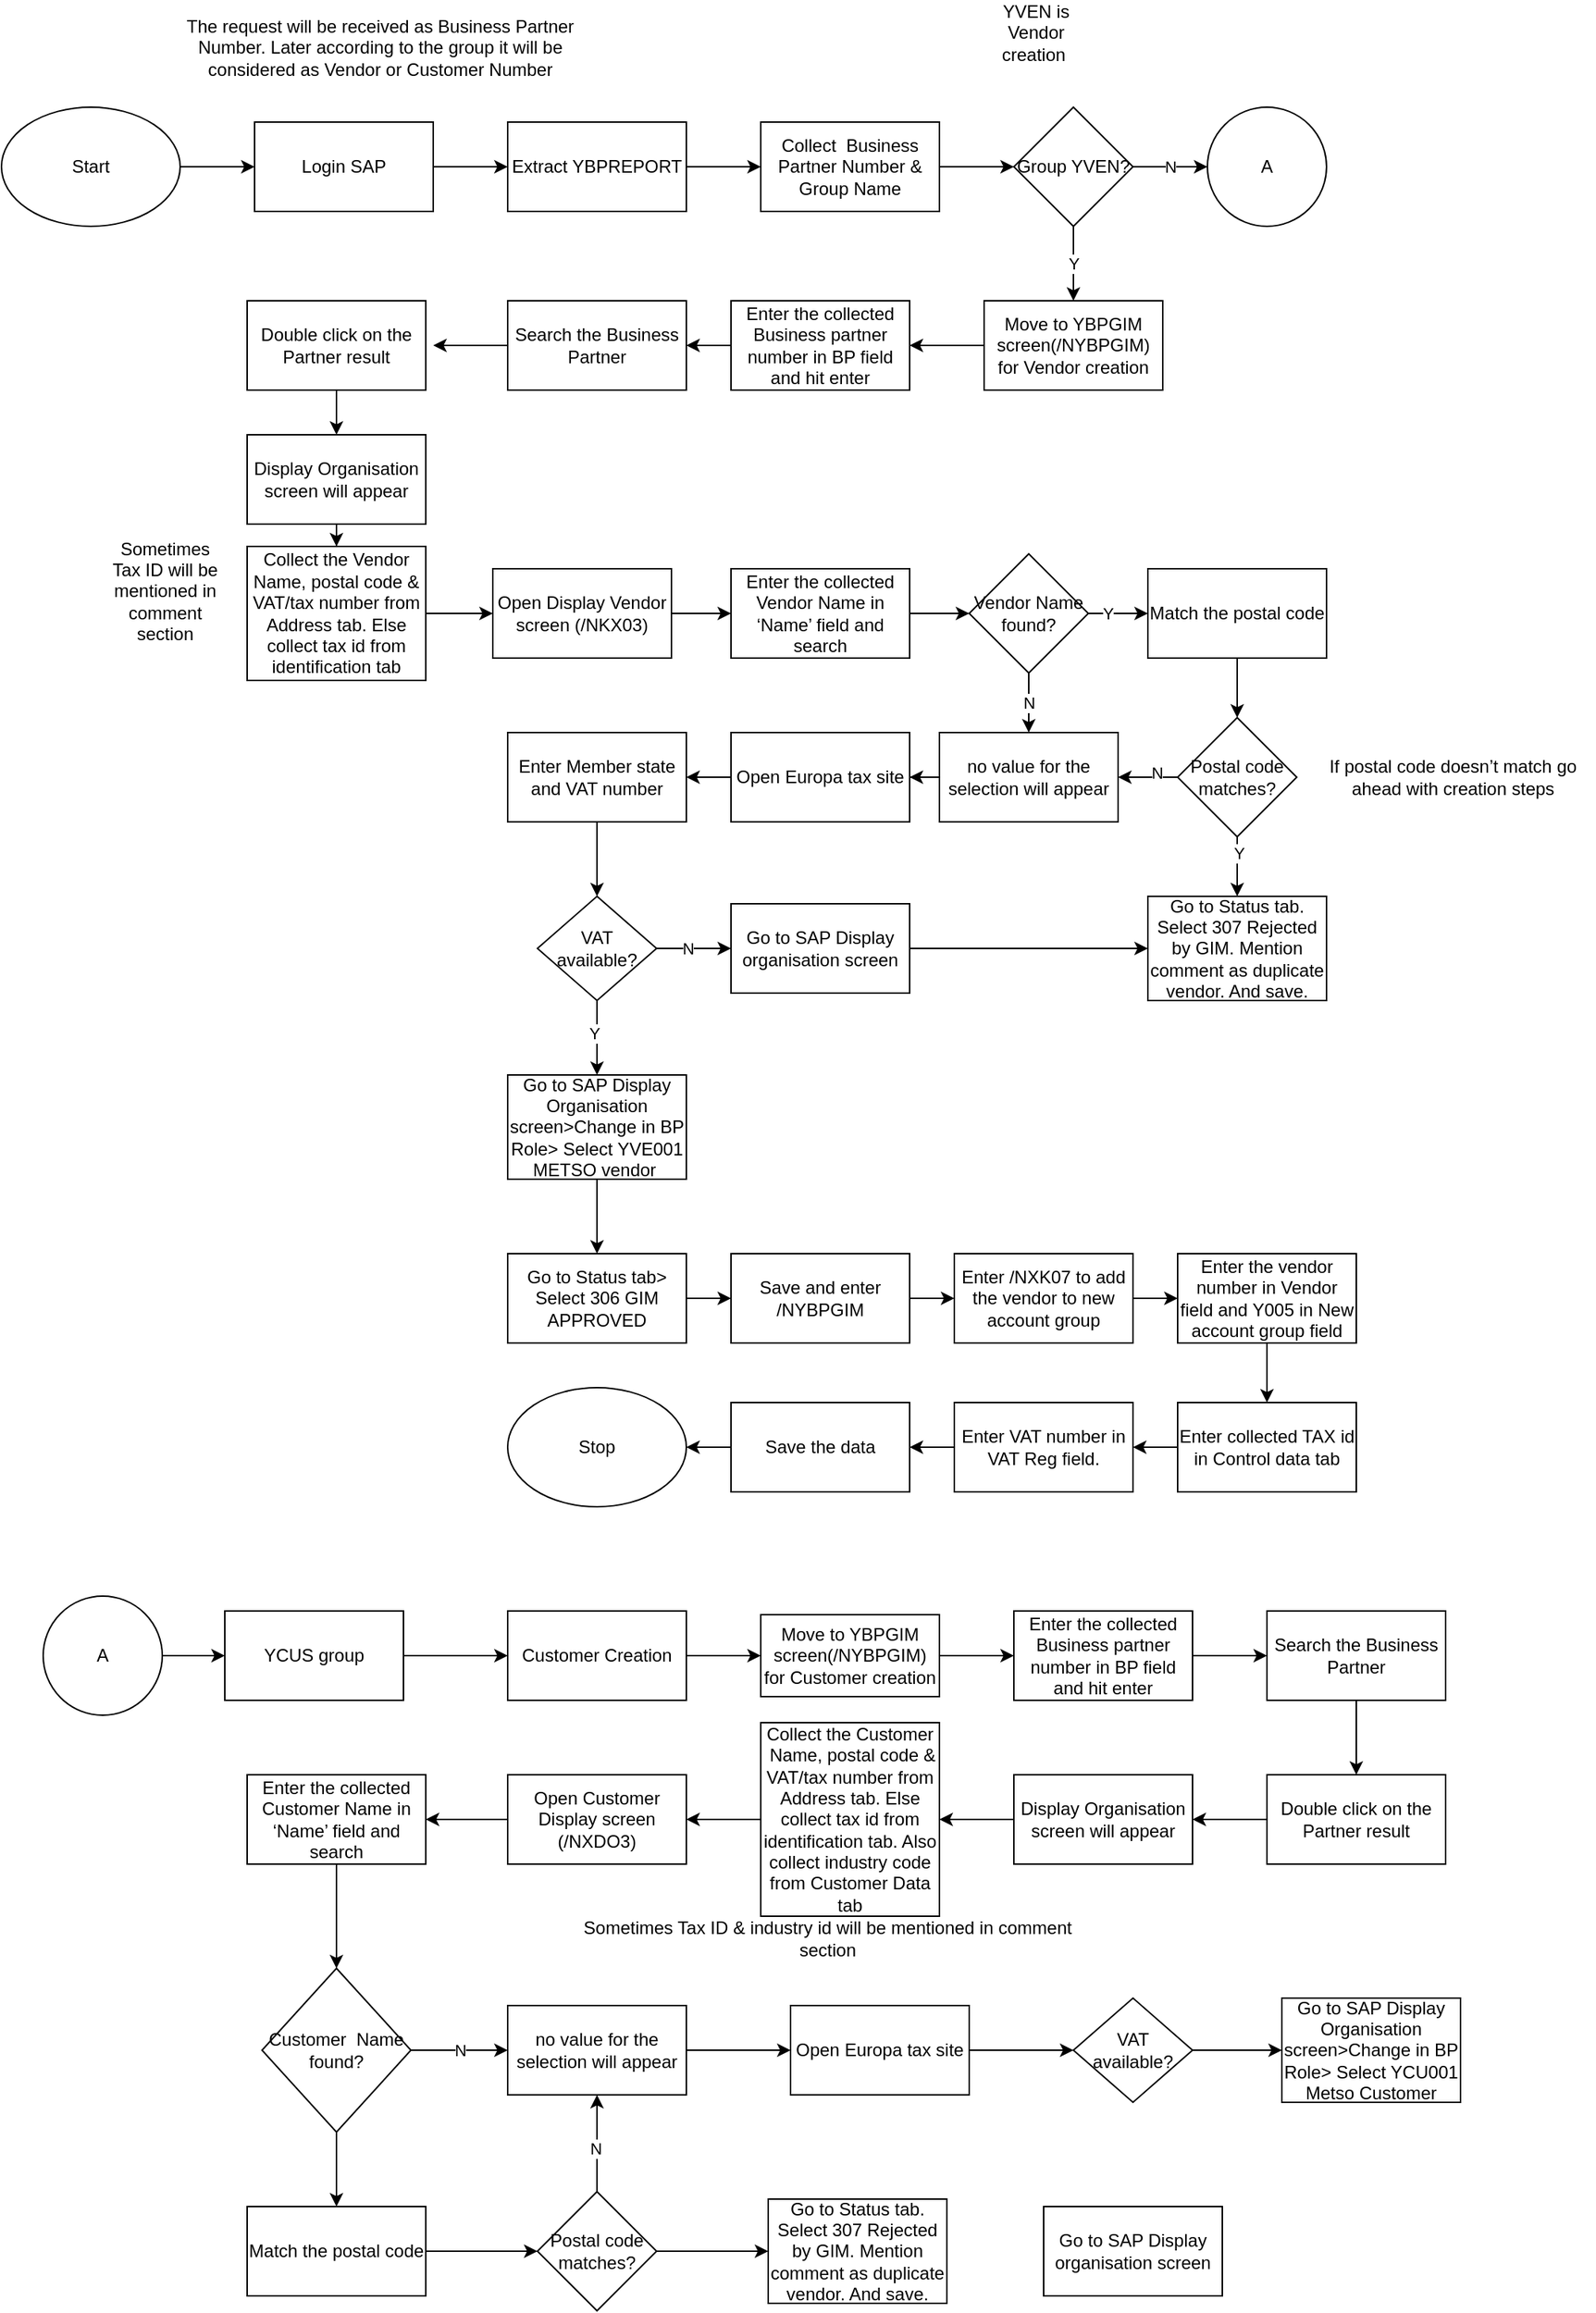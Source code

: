 <mxfile version="12.9.12" type="github">
  <diagram id="yV83-HusEnY6b_AulCfM" name="Page-1">
    <mxGraphModel dx="1028" dy="607" grid="1" gridSize="10" guides="1" tooltips="1" connect="1" arrows="1" fold="1" page="1" pageScale="1" pageWidth="827" pageHeight="1169" math="0" shadow="0">
      <root>
        <mxCell id="0" />
        <mxCell id="1" parent="0" />
        <mxCell id="rq69DZWPiNMLJTjYbfjI-63" value="" style="edgeStyle=orthogonalEdgeStyle;rounded=0;orthogonalLoop=1;jettySize=auto;html=1;" parent="1" source="rq69DZWPiNMLJTjYbfjI-60" target="rq69DZWPiNMLJTjYbfjI-62" edge="1">
          <mxGeometry relative="1" as="geometry" />
        </mxCell>
        <mxCell id="rq69DZWPiNMLJTjYbfjI-60" value="Enter collected TAX id in Control data tab" style="rounded=0;whiteSpace=wrap;html=1;" parent="1" vertex="1">
          <mxGeometry x="840" y="950" width="120" height="60" as="geometry" />
        </mxCell>
        <mxCell id="pP9K9YfO7FwaA33NYiLa-5" value="" style="edgeStyle=orthogonalEdgeStyle;rounded=0;orthogonalLoop=1;jettySize=auto;html=1;" parent="1" source="pP9K9YfO7FwaA33NYiLa-2" target="pP9K9YfO7FwaA33NYiLa-3" edge="1">
          <mxGeometry relative="1" as="geometry" />
        </mxCell>
        <mxCell id="pP9K9YfO7FwaA33NYiLa-2" value="Start" style="ellipse;whiteSpace=wrap;html=1;" parent="1" vertex="1">
          <mxGeometry x="50" y="80" width="120" height="80" as="geometry" />
        </mxCell>
        <mxCell id="pP9K9YfO7FwaA33NYiLa-6" value="" style="edgeStyle=orthogonalEdgeStyle;rounded=0;orthogonalLoop=1;jettySize=auto;html=1;" parent="1" source="pP9K9YfO7FwaA33NYiLa-3" target="pP9K9YfO7FwaA33NYiLa-4" edge="1">
          <mxGeometry relative="1" as="geometry" />
        </mxCell>
        <mxCell id="pP9K9YfO7FwaA33NYiLa-3" value="Login SAP" style="rounded=0;whiteSpace=wrap;html=1;" parent="1" vertex="1">
          <mxGeometry x="220" y="90" width="120" height="60" as="geometry" />
        </mxCell>
        <mxCell id="pP9K9YfO7FwaA33NYiLa-8" value="" style="edgeStyle=orthogonalEdgeStyle;rounded=0;orthogonalLoop=1;jettySize=auto;html=1;" parent="1" source="pP9K9YfO7FwaA33NYiLa-4" edge="1">
          <mxGeometry relative="1" as="geometry">
            <mxPoint x="560" y="120" as="targetPoint" />
          </mxGeometry>
        </mxCell>
        <mxCell id="pP9K9YfO7FwaA33NYiLa-4" value="Extract YBPREPORT" style="rounded=0;whiteSpace=wrap;html=1;" parent="1" vertex="1">
          <mxGeometry x="390" y="90" width="120" height="60" as="geometry" />
        </mxCell>
        <mxCell id="pP9K9YfO7FwaA33NYiLa-14" value="" style="edgeStyle=orthogonalEdgeStyle;rounded=0;orthogonalLoop=1;jettySize=auto;html=1;" parent="1" source="pP9K9YfO7FwaA33NYiLa-9" target="pP9K9YfO7FwaA33NYiLa-13" edge="1">
          <mxGeometry relative="1" as="geometry" />
        </mxCell>
        <mxCell id="pP9K9YfO7FwaA33NYiLa-9" value="Enter the collected Business partner number in BP field and hit enter" style="rounded=0;whiteSpace=wrap;html=1;" parent="1" vertex="1">
          <mxGeometry x="540" y="210" width="120" height="60" as="geometry" />
        </mxCell>
        <mxCell id="pP9K9YfO7FwaA33NYiLa-17" value="" style="edgeStyle=orthogonalEdgeStyle;rounded=0;orthogonalLoop=1;jettySize=auto;html=1;" parent="1" source="pP9K9YfO7FwaA33NYiLa-13" edge="1">
          <mxGeometry relative="1" as="geometry">
            <mxPoint x="340" y="240" as="targetPoint" />
          </mxGeometry>
        </mxCell>
        <mxCell id="pP9K9YfO7FwaA33NYiLa-13" value="Search the Business Partner" style="rounded=0;whiteSpace=wrap;html=1;" parent="1" vertex="1">
          <mxGeometry x="390" y="210" width="120" height="60" as="geometry" />
        </mxCell>
        <mxCell id="pP9K9YfO7FwaA33NYiLa-26" value="" style="edgeStyle=orthogonalEdgeStyle;rounded=0;orthogonalLoop=1;jettySize=auto;html=1;" parent="1" source="pP9K9YfO7FwaA33NYiLa-18" target="pP9K9YfO7FwaA33NYiLa-25" edge="1">
          <mxGeometry relative="1" as="geometry" />
        </mxCell>
        <mxCell id="pP9K9YfO7FwaA33NYiLa-18" value="Display Organisation screen will appear" style="rounded=0;whiteSpace=wrap;html=1;" parent="1" vertex="1">
          <mxGeometry x="215" y="300" width="120" height="60" as="geometry" />
        </mxCell>
        <mxCell id="rq69DZWPiNMLJTjYbfjI-15" value="" style="edgeStyle=orthogonalEdgeStyle;rounded=0;orthogonalLoop=1;jettySize=auto;html=1;" parent="1" source="pP9K9YfO7FwaA33NYiLa-25" target="rq69DZWPiNMLJTjYbfjI-14" edge="1">
          <mxGeometry relative="1" as="geometry" />
        </mxCell>
        <mxCell id="pP9K9YfO7FwaA33NYiLa-25" value="Collect the Vendor Name, postal code &amp;amp; VAT/tax number from Address tab. Else collect tax id from identification tab" style="rounded=0;whiteSpace=wrap;html=1;" parent="1" vertex="1">
          <mxGeometry x="215" y="375" width="120" height="90" as="geometry" />
        </mxCell>
        <mxCell id="rq69DZWPiNMLJTjYbfjI-23" value="" style="edgeStyle=orthogonalEdgeStyle;rounded=0;orthogonalLoop=1;jettySize=auto;html=1;" parent="1" source="pP9K9YfO7FwaA33NYiLa-27" target="rq69DZWPiNMLJTjYbfjI-22" edge="1">
          <mxGeometry relative="1" as="geometry">
            <Array as="points">
              <mxPoint x="800" y="420" />
              <mxPoint x="800" y="420" />
            </Array>
          </mxGeometry>
        </mxCell>
        <mxCell id="rq69DZWPiNMLJTjYbfjI-24" value="Y" style="edgeLabel;html=1;align=center;verticalAlign=middle;resizable=0;points=[];" parent="rq69DZWPiNMLJTjYbfjI-23" vertex="1" connectable="0">
          <mxGeometry y="-7" relative="1" as="geometry">
            <mxPoint x="-7" y="-7" as="offset" />
          </mxGeometry>
        </mxCell>
        <mxCell id="rq69DZWPiNMLJTjYbfjI-27" value="N" style="edgeStyle=orthogonalEdgeStyle;rounded=0;orthogonalLoop=1;jettySize=auto;html=1;" parent="1" source="pP9K9YfO7FwaA33NYiLa-27" target="pP9K9YfO7FwaA33NYiLa-29" edge="1">
          <mxGeometry relative="1" as="geometry" />
        </mxCell>
        <mxCell id="pP9K9YfO7FwaA33NYiLa-27" value="Vendor Name found?" style="rhombus;whiteSpace=wrap;html=1;" parent="1" vertex="1">
          <mxGeometry x="700" y="380" width="80" height="80" as="geometry" />
        </mxCell>
        <mxCell id="rq69DZWPiNMLJTjYbfjI-33" value="" style="edgeStyle=orthogonalEdgeStyle;rounded=0;orthogonalLoop=1;jettySize=auto;html=1;" parent="1" source="pP9K9YfO7FwaA33NYiLa-29" target="pP9K9YfO7FwaA33NYiLa-31" edge="1">
          <mxGeometry relative="1" as="geometry" />
        </mxCell>
        <mxCell id="pP9K9YfO7FwaA33NYiLa-29" value="no value for the selection will appear" style="rounded=0;whiteSpace=wrap;html=1;fillColor=#FFFFFF;" parent="1" vertex="1">
          <mxGeometry x="680" y="500" width="120" height="60" as="geometry" />
        </mxCell>
        <mxCell id="rq69DZWPiNMLJTjYbfjI-34" value="" style="edgeStyle=orthogonalEdgeStyle;rounded=0;orthogonalLoop=1;jettySize=auto;html=1;" parent="1" source="pP9K9YfO7FwaA33NYiLa-31" target="pP9K9YfO7FwaA33NYiLa-38" edge="1">
          <mxGeometry relative="1" as="geometry" />
        </mxCell>
        <mxCell id="pP9K9YfO7FwaA33NYiLa-31" value="Open Europa tax site" style="rounded=0;whiteSpace=wrap;html=1;" parent="1" vertex="1">
          <mxGeometry x="540" y="500" width="120" height="60" as="geometry" />
        </mxCell>
        <mxCell id="rq69DZWPiNMLJTjYbfjI-40" value="" style="edgeStyle=orthogonalEdgeStyle;rounded=0;orthogonalLoop=1;jettySize=auto;html=1;" parent="1" source="pP9K9YfO7FwaA33NYiLa-38" target="pP9K9YfO7FwaA33NYiLa-41" edge="1">
          <mxGeometry relative="1" as="geometry" />
        </mxCell>
        <mxCell id="pP9K9YfO7FwaA33NYiLa-38" value="Enter Member state and VAT number" style="rounded=0;whiteSpace=wrap;html=1;fillColor=#FFFFFF;" parent="1" vertex="1">
          <mxGeometry x="390" y="500" width="120" height="60" as="geometry" />
        </mxCell>
        <mxCell id="rq69DZWPiNMLJTjYbfjI-42" value="" style="edgeStyle=orthogonalEdgeStyle;rounded=0;orthogonalLoop=1;jettySize=auto;html=1;" parent="1" source="pP9K9YfO7FwaA33NYiLa-41" target="rq69DZWPiNMLJTjYbfjI-41" edge="1">
          <mxGeometry relative="1" as="geometry" />
        </mxCell>
        <mxCell id="UMwTot8FTqzU-x-sj8S2-53" value="N" style="edgeLabel;html=1;align=center;verticalAlign=middle;resizable=0;points=[];" vertex="1" connectable="0" parent="rq69DZWPiNMLJTjYbfjI-42">
          <mxGeometry x="-0.16" relative="1" as="geometry">
            <mxPoint as="offset" />
          </mxGeometry>
        </mxCell>
        <mxCell id="rq69DZWPiNMLJTjYbfjI-45" value="" style="edgeStyle=orthogonalEdgeStyle;rounded=0;orthogonalLoop=1;jettySize=auto;html=1;" parent="1" source="pP9K9YfO7FwaA33NYiLa-41" target="pP9K9YfO7FwaA33NYiLa-49" edge="1">
          <mxGeometry relative="1" as="geometry" />
        </mxCell>
        <mxCell id="UMwTot8FTqzU-x-sj8S2-54" value="Y" style="edgeLabel;html=1;align=center;verticalAlign=middle;resizable=0;points=[];" vertex="1" connectable="0" parent="rq69DZWPiNMLJTjYbfjI-45">
          <mxGeometry x="-0.147" y="-2" relative="1" as="geometry">
            <mxPoint as="offset" />
          </mxGeometry>
        </mxCell>
        <mxCell id="pP9K9YfO7FwaA33NYiLa-41" value="VAT available?" style="rhombus;whiteSpace=wrap;html=1;fillColor=#FFFFFF;" parent="1" vertex="1">
          <mxGeometry x="410" y="610" width="80" height="70" as="geometry" />
        </mxCell>
        <mxCell id="rq69DZWPiNMLJTjYbfjI-47" value="" style="edgeStyle=orthogonalEdgeStyle;rounded=0;orthogonalLoop=1;jettySize=auto;html=1;" parent="1" source="pP9K9YfO7FwaA33NYiLa-49" target="rq69DZWPiNMLJTjYbfjI-46" edge="1">
          <mxGeometry relative="1" as="geometry" />
        </mxCell>
        <mxCell id="pP9K9YfO7FwaA33NYiLa-49" value="Go to SAP Display Organisation screen&amp;gt;Change in BP Role&amp;gt; Select YVE001 METSO vendor&amp;nbsp;" style="rounded=0;whiteSpace=wrap;html=1;fillColor=#FFFFFF;" parent="1" vertex="1">
          <mxGeometry x="390" y="730" width="120" height="70" as="geometry" />
        </mxCell>
        <mxCell id="rq69DZWPiNMLJTjYbfjI-4" value="" style="edgeStyle=orthogonalEdgeStyle;rounded=0;orthogonalLoop=1;jettySize=auto;html=1;" parent="1" source="rq69DZWPiNMLJTjYbfjI-2" target="rq69DZWPiNMLJTjYbfjI-3" edge="1">
          <mxGeometry relative="1" as="geometry" />
        </mxCell>
        <mxCell id="rq69DZWPiNMLJTjYbfjI-2" value="Collect &amp;nbsp;Business Partner Number &amp;amp; Group Name" style="rounded=0;whiteSpace=wrap;html=1;" parent="1" vertex="1">
          <mxGeometry x="560" y="90" width="120" height="60" as="geometry" />
        </mxCell>
        <mxCell id="rq69DZWPiNMLJTjYbfjI-6" value="N" style="edgeStyle=orthogonalEdgeStyle;rounded=0;orthogonalLoop=1;jettySize=auto;html=1;" parent="1" source="rq69DZWPiNMLJTjYbfjI-3" target="rq69DZWPiNMLJTjYbfjI-5" edge="1">
          <mxGeometry relative="1" as="geometry" />
        </mxCell>
        <mxCell id="rq69DZWPiNMLJTjYbfjI-8" value="Y" style="edgeStyle=orthogonalEdgeStyle;rounded=0;orthogonalLoop=1;jettySize=auto;html=1;" parent="1" source="rq69DZWPiNMLJTjYbfjI-3" target="rq69DZWPiNMLJTjYbfjI-7" edge="1">
          <mxGeometry relative="1" as="geometry">
            <Array as="points">
              <mxPoint x="770" y="190" />
              <mxPoint x="770" y="190" />
            </Array>
          </mxGeometry>
        </mxCell>
        <mxCell id="rq69DZWPiNMLJTjYbfjI-3" value="Group YVEN?" style="rhombus;whiteSpace=wrap;html=1;" parent="1" vertex="1">
          <mxGeometry x="730" y="80" width="80" height="80" as="geometry" />
        </mxCell>
        <mxCell id="rq69DZWPiNMLJTjYbfjI-5" value="A" style="ellipse;whiteSpace=wrap;html=1;aspect=fixed;" parent="1" vertex="1">
          <mxGeometry x="860" y="80" width="80" height="80" as="geometry" />
        </mxCell>
        <mxCell id="rq69DZWPiNMLJTjYbfjI-10" value="" style="edgeStyle=orthogonalEdgeStyle;rounded=0;orthogonalLoop=1;jettySize=auto;html=1;" parent="1" source="rq69DZWPiNMLJTjYbfjI-7" target="pP9K9YfO7FwaA33NYiLa-9" edge="1">
          <mxGeometry relative="1" as="geometry" />
        </mxCell>
        <mxCell id="rq69DZWPiNMLJTjYbfjI-7" value="Move to YBPGIM screen(/NYBPGIM) for Vendor creation" style="rounded=0;whiteSpace=wrap;html=1;" parent="1" vertex="1">
          <mxGeometry x="710" y="210" width="120" height="60" as="geometry" />
        </mxCell>
        <mxCell id="rq69DZWPiNMLJTjYbfjI-9" value="YVEN is Vendor creation&amp;nbsp;" style="text;html=1;strokeColor=none;fillColor=none;align=center;verticalAlign=middle;whiteSpace=wrap;rounded=0;" parent="1" vertex="1">
          <mxGeometry x="710" y="10" width="70" height="40" as="geometry" />
        </mxCell>
        <mxCell id="rq69DZWPiNMLJTjYbfjI-12" value="" style="edgeStyle=orthogonalEdgeStyle;rounded=0;orthogonalLoop=1;jettySize=auto;html=1;" parent="1" source="rq69DZWPiNMLJTjYbfjI-11" target="pP9K9YfO7FwaA33NYiLa-18" edge="1">
          <mxGeometry relative="1" as="geometry" />
        </mxCell>
        <mxCell id="rq69DZWPiNMLJTjYbfjI-11" value="Double click on the Partner result" style="rounded=0;whiteSpace=wrap;html=1;" parent="1" vertex="1">
          <mxGeometry x="215" y="210" width="120" height="60" as="geometry" />
        </mxCell>
        <mxCell id="rq69DZWPiNMLJTjYbfjI-13" value="Sometimes Tax ID will be mentioned in comment section" style="text;html=1;strokeColor=none;fillColor=none;align=center;verticalAlign=middle;whiteSpace=wrap;rounded=0;" parent="1" vertex="1">
          <mxGeometry x="120" y="400" width="80" height="10" as="geometry" />
        </mxCell>
        <mxCell id="rq69DZWPiNMLJTjYbfjI-17" value="" style="edgeStyle=orthogonalEdgeStyle;rounded=0;orthogonalLoop=1;jettySize=auto;html=1;" parent="1" source="rq69DZWPiNMLJTjYbfjI-14" target="rq69DZWPiNMLJTjYbfjI-16" edge="1">
          <mxGeometry relative="1" as="geometry" />
        </mxCell>
        <mxCell id="rq69DZWPiNMLJTjYbfjI-14" value="Open Display Vendor screen (/NKX03)" style="rounded=0;whiteSpace=wrap;html=1;" parent="1" vertex="1">
          <mxGeometry x="380" y="390" width="120" height="60" as="geometry" />
        </mxCell>
        <mxCell id="rq69DZWPiNMLJTjYbfjI-21" value="" style="edgeStyle=orthogonalEdgeStyle;rounded=0;orthogonalLoop=1;jettySize=auto;html=1;" parent="1" source="rq69DZWPiNMLJTjYbfjI-16" edge="1">
          <mxGeometry relative="1" as="geometry">
            <mxPoint x="700" y="420" as="targetPoint" />
          </mxGeometry>
        </mxCell>
        <mxCell id="rq69DZWPiNMLJTjYbfjI-16" value="Enter the collected Vendor Name in ‘Name’ field and search" style="rounded=0;whiteSpace=wrap;html=1;" parent="1" vertex="1">
          <mxGeometry x="540" y="390" width="120" height="60" as="geometry" />
        </mxCell>
        <mxCell id="rq69DZWPiNMLJTjYbfjI-26" value="" style="edgeStyle=orthogonalEdgeStyle;rounded=0;orthogonalLoop=1;jettySize=auto;html=1;" parent="1" source="rq69DZWPiNMLJTjYbfjI-22" target="rq69DZWPiNMLJTjYbfjI-25" edge="1">
          <mxGeometry relative="1" as="geometry" />
        </mxCell>
        <mxCell id="rq69DZWPiNMLJTjYbfjI-22" value="Match the postal code" style="rounded=0;whiteSpace=wrap;html=1;" parent="1" vertex="1">
          <mxGeometry x="820" y="390" width="120" height="60" as="geometry" />
        </mxCell>
        <mxCell id="rq69DZWPiNMLJTjYbfjI-28" value="" style="edgeStyle=orthogonalEdgeStyle;rounded=0;orthogonalLoop=1;jettySize=auto;html=1;" parent="1" source="rq69DZWPiNMLJTjYbfjI-25" target="pP9K9YfO7FwaA33NYiLa-29" edge="1">
          <mxGeometry relative="1" as="geometry" />
        </mxCell>
        <mxCell id="rq69DZWPiNMLJTjYbfjI-35" value="N" style="edgeLabel;html=1;align=center;verticalAlign=middle;resizable=0;points=[];" parent="rq69DZWPiNMLJTjYbfjI-28" vertex="1" connectable="0">
          <mxGeometry x="-0.3" y="-3" relative="1" as="geometry">
            <mxPoint as="offset" />
          </mxGeometry>
        </mxCell>
        <mxCell id="rq69DZWPiNMLJTjYbfjI-38" value="" style="edgeStyle=orthogonalEdgeStyle;rounded=0;orthogonalLoop=1;jettySize=auto;html=1;" parent="1" source="rq69DZWPiNMLJTjYbfjI-25" target="rq69DZWPiNMLJTjYbfjI-36" edge="1">
          <mxGeometry relative="1" as="geometry" />
        </mxCell>
        <mxCell id="rq69DZWPiNMLJTjYbfjI-39" value="Y" style="edgeLabel;html=1;align=center;verticalAlign=middle;resizable=0;points=[];" parent="rq69DZWPiNMLJTjYbfjI-38" vertex="1" connectable="0">
          <mxGeometry x="-0.45" y="1" relative="1" as="geometry">
            <mxPoint as="offset" />
          </mxGeometry>
        </mxCell>
        <mxCell id="rq69DZWPiNMLJTjYbfjI-25" value="Postal code matches?" style="rhombus;whiteSpace=wrap;html=1;" parent="1" vertex="1">
          <mxGeometry x="840" y="490" width="80" height="80" as="geometry" />
        </mxCell>
        <mxCell id="rq69DZWPiNMLJTjYbfjI-36" value="Go to Status tab. Select 307 Rejected by GIM. Mention comment as duplicate vendor. And save." style="rounded=0;whiteSpace=wrap;html=1;" parent="1" vertex="1">
          <mxGeometry x="820" y="610" width="120" height="70" as="geometry" />
        </mxCell>
        <mxCell id="rq69DZWPiNMLJTjYbfjI-44" value="" style="edgeStyle=orthogonalEdgeStyle;rounded=0;orthogonalLoop=1;jettySize=auto;html=1;entryX=0;entryY=0.5;entryDx=0;entryDy=0;" parent="1" source="rq69DZWPiNMLJTjYbfjI-41" target="rq69DZWPiNMLJTjYbfjI-36" edge="1">
          <mxGeometry relative="1" as="geometry">
            <mxPoint x="740" y="637.5" as="targetPoint" />
          </mxGeometry>
        </mxCell>
        <mxCell id="rq69DZWPiNMLJTjYbfjI-41" value="Go to SAP Display organisation screen" style="rounded=0;whiteSpace=wrap;html=1;" parent="1" vertex="1">
          <mxGeometry x="540" y="615" width="120" height="60" as="geometry" />
        </mxCell>
        <mxCell id="rq69DZWPiNMLJTjYbfjI-50" value="" style="edgeStyle=orthogonalEdgeStyle;rounded=0;orthogonalLoop=1;jettySize=auto;html=1;" parent="1" source="rq69DZWPiNMLJTjYbfjI-46" edge="1">
          <mxGeometry relative="1" as="geometry">
            <mxPoint x="540" y="880" as="targetPoint" />
          </mxGeometry>
        </mxCell>
        <mxCell id="rq69DZWPiNMLJTjYbfjI-46" value="Go to Status tab&amp;gt; Select 306 GIM APPROVED" style="rounded=0;whiteSpace=wrap;html=1;" parent="1" vertex="1">
          <mxGeometry x="390" y="850" width="120" height="60" as="geometry" />
        </mxCell>
        <mxCell id="rq69DZWPiNMLJTjYbfjI-56" value="" style="edgeStyle=orthogonalEdgeStyle;rounded=0;orthogonalLoop=1;jettySize=auto;html=1;" parent="1" source="rq69DZWPiNMLJTjYbfjI-52" target="rq69DZWPiNMLJTjYbfjI-54" edge="1">
          <mxGeometry relative="1" as="geometry" />
        </mxCell>
        <mxCell id="rq69DZWPiNMLJTjYbfjI-52" value="Save and enter /NYBPGIM" style="rounded=0;whiteSpace=wrap;html=1;" parent="1" vertex="1">
          <mxGeometry x="540" y="850" width="120" height="60" as="geometry" />
        </mxCell>
        <mxCell id="rq69DZWPiNMLJTjYbfjI-59" value="" style="edgeStyle=orthogonalEdgeStyle;rounded=0;orthogonalLoop=1;jettySize=auto;html=1;" parent="1" source="rq69DZWPiNMLJTjYbfjI-54" target="rq69DZWPiNMLJTjYbfjI-57" edge="1">
          <mxGeometry relative="1" as="geometry" />
        </mxCell>
        <mxCell id="rq69DZWPiNMLJTjYbfjI-54" value="Enter /NXK07 to add the vendor to new account group" style="rounded=0;whiteSpace=wrap;html=1;" parent="1" vertex="1">
          <mxGeometry x="690" y="850" width="120" height="60" as="geometry" />
        </mxCell>
        <mxCell id="rq69DZWPiNMLJTjYbfjI-61" value="" style="edgeStyle=orthogonalEdgeStyle;rounded=0;orthogonalLoop=1;jettySize=auto;html=1;" parent="1" source="rq69DZWPiNMLJTjYbfjI-57" target="rq69DZWPiNMLJTjYbfjI-60" edge="1">
          <mxGeometry relative="1" as="geometry" />
        </mxCell>
        <mxCell id="rq69DZWPiNMLJTjYbfjI-57" value="Enter the vendor number in Vendor field and Y005 in New account group field" style="rounded=0;whiteSpace=wrap;html=1;" parent="1" vertex="1">
          <mxGeometry x="840" y="850" width="120" height="60" as="geometry" />
        </mxCell>
        <mxCell id="rq69DZWPiNMLJTjYbfjI-65" value="" style="edgeStyle=orthogonalEdgeStyle;rounded=0;orthogonalLoop=1;jettySize=auto;html=1;" parent="1" source="rq69DZWPiNMLJTjYbfjI-62" target="rq69DZWPiNMLJTjYbfjI-64" edge="1">
          <mxGeometry relative="1" as="geometry" />
        </mxCell>
        <mxCell id="rq69DZWPiNMLJTjYbfjI-62" value="Enter VAT number in VAT Reg field." style="rounded=0;whiteSpace=wrap;html=1;fillColor=#FFFFFF;" parent="1" vertex="1">
          <mxGeometry x="690" y="950" width="120" height="60" as="geometry" />
        </mxCell>
        <mxCell id="rq69DZWPiNMLJTjYbfjI-67" value="" style="edgeStyle=orthogonalEdgeStyle;rounded=0;orthogonalLoop=1;jettySize=auto;html=1;" parent="1" source="rq69DZWPiNMLJTjYbfjI-64" target="rq69DZWPiNMLJTjYbfjI-66" edge="1">
          <mxGeometry relative="1" as="geometry" />
        </mxCell>
        <mxCell id="rq69DZWPiNMLJTjYbfjI-64" value="Save the data" style="rounded=0;whiteSpace=wrap;html=1;fillColor=#FFFFFF;" parent="1" vertex="1">
          <mxGeometry x="540" y="950" width="120" height="60" as="geometry" />
        </mxCell>
        <mxCell id="rq69DZWPiNMLJTjYbfjI-66" value="Stop" style="ellipse;whiteSpace=wrap;html=1;fillColor=#FFFFFF;" parent="1" vertex="1">
          <mxGeometry x="390" y="940" width="120" height="80" as="geometry" />
        </mxCell>
        <mxCell id="rq69DZWPiNMLJTjYbfjI-69" value="The request will be received as Business Partner Number. Later according to the group it will be considered as Vendor or Customer Number" style="text;html=1;strokeColor=none;fillColor=none;align=center;verticalAlign=middle;whiteSpace=wrap;rounded=0;" parent="1" vertex="1">
          <mxGeometry x="157.5" y="10" width="292.5" height="60" as="geometry" />
        </mxCell>
        <mxCell id="UMwTot8FTqzU-x-sj8S2-12" value="" style="edgeStyle=orthogonalEdgeStyle;rounded=0;orthogonalLoop=1;jettySize=auto;html=1;" edge="1" parent="1" source="UMwTot8FTqzU-x-sj8S2-2" target="UMwTot8FTqzU-x-sj8S2-3">
          <mxGeometry relative="1" as="geometry" />
        </mxCell>
        <mxCell id="UMwTot8FTqzU-x-sj8S2-2" value="A" style="ellipse;whiteSpace=wrap;html=1;aspect=fixed;fillColor=#FFFFFF;" vertex="1" parent="1">
          <mxGeometry x="78" y="1080" width="80" height="80" as="geometry" />
        </mxCell>
        <mxCell id="UMwTot8FTqzU-x-sj8S2-11" value="" style="edgeStyle=orthogonalEdgeStyle;rounded=0;orthogonalLoop=1;jettySize=auto;html=1;" edge="1" parent="1" source="UMwTot8FTqzU-x-sj8S2-3" target="UMwTot8FTqzU-x-sj8S2-4">
          <mxGeometry relative="1" as="geometry" />
        </mxCell>
        <mxCell id="UMwTot8FTqzU-x-sj8S2-3" value="YCUS group" style="rounded=0;whiteSpace=wrap;html=1;fillColor=#FFFFFF;" vertex="1" parent="1">
          <mxGeometry x="200" y="1090" width="120" height="60" as="geometry" />
        </mxCell>
        <mxCell id="UMwTot8FTqzU-x-sj8S2-7" value="" style="edgeStyle=orthogonalEdgeStyle;rounded=0;orthogonalLoop=1;jettySize=auto;html=1;entryX=0;entryY=0.5;entryDx=0;entryDy=0;entryPerimeter=0;" edge="1" parent="1" source="UMwTot8FTqzU-x-sj8S2-4" target="UMwTot8FTqzU-x-sj8S2-5">
          <mxGeometry relative="1" as="geometry">
            <mxPoint x="570" y="1120" as="targetPoint" />
          </mxGeometry>
        </mxCell>
        <mxCell id="UMwTot8FTqzU-x-sj8S2-4" value="Customer Creation" style="rounded=0;whiteSpace=wrap;html=1;fillColor=#FFFFFF;" vertex="1" parent="1">
          <mxGeometry x="390" y="1090" width="120" height="60" as="geometry" />
        </mxCell>
        <mxCell id="UMwTot8FTqzU-x-sj8S2-15" value="" style="edgeStyle=orthogonalEdgeStyle;rounded=0;orthogonalLoop=1;jettySize=auto;html=1;" edge="1" parent="1" source="UMwTot8FTqzU-x-sj8S2-5" target="UMwTot8FTqzU-x-sj8S2-14">
          <mxGeometry relative="1" as="geometry" />
        </mxCell>
        <mxCell id="UMwTot8FTqzU-x-sj8S2-5" value="Move to YBPGIM screen(/NYBPGIM) for Customer creation" style="rounded=0;whiteSpace=wrap;html=1;" vertex="1" parent="1">
          <mxGeometry x="560" y="1092.5" width="120" height="55" as="geometry" />
        </mxCell>
        <mxCell id="UMwTot8FTqzU-x-sj8S2-17" value="" style="edgeStyle=orthogonalEdgeStyle;rounded=0;orthogonalLoop=1;jettySize=auto;html=1;" edge="1" parent="1" source="UMwTot8FTqzU-x-sj8S2-14" target="UMwTot8FTqzU-x-sj8S2-16">
          <mxGeometry relative="1" as="geometry" />
        </mxCell>
        <mxCell id="UMwTot8FTqzU-x-sj8S2-14" value="Enter the collected Business partner number in BP field and hit enter" style="rounded=0;whiteSpace=wrap;html=1;" vertex="1" parent="1">
          <mxGeometry x="730" y="1090" width="120" height="60" as="geometry" />
        </mxCell>
        <mxCell id="UMwTot8FTqzU-x-sj8S2-20" value="" style="edgeStyle=orthogonalEdgeStyle;rounded=0;orthogonalLoop=1;jettySize=auto;html=1;entryX=0.5;entryY=0;entryDx=0;entryDy=0;entryPerimeter=0;" edge="1" parent="1" source="UMwTot8FTqzU-x-sj8S2-16" target="UMwTot8FTqzU-x-sj8S2-18">
          <mxGeometry relative="1" as="geometry">
            <mxPoint x="960" y="1230" as="targetPoint" />
          </mxGeometry>
        </mxCell>
        <mxCell id="UMwTot8FTqzU-x-sj8S2-16" value="Search the Business Partner" style="rounded=0;whiteSpace=wrap;html=1;" vertex="1" parent="1">
          <mxGeometry x="900" y="1090" width="120" height="60" as="geometry" />
        </mxCell>
        <mxCell id="UMwTot8FTqzU-x-sj8S2-25" value="" style="edgeStyle=orthogonalEdgeStyle;rounded=0;orthogonalLoop=1;jettySize=auto;html=1;" edge="1" parent="1" source="UMwTot8FTqzU-x-sj8S2-18" target="UMwTot8FTqzU-x-sj8S2-22">
          <mxGeometry relative="1" as="geometry" />
        </mxCell>
        <mxCell id="UMwTot8FTqzU-x-sj8S2-18" value="Double click on the Partner result" style="rounded=0;whiteSpace=wrap;html=1;" vertex="1" parent="1">
          <mxGeometry x="900" y="1200" width="120" height="60" as="geometry" />
        </mxCell>
        <mxCell id="UMwTot8FTqzU-x-sj8S2-28" value="" style="edgeStyle=orthogonalEdgeStyle;rounded=0;orthogonalLoop=1;jettySize=auto;html=1;" edge="1" parent="1" source="UMwTot8FTqzU-x-sj8S2-22" target="UMwTot8FTqzU-x-sj8S2-26">
          <mxGeometry relative="1" as="geometry">
            <mxPoint x="650" y="1230" as="targetPoint" />
          </mxGeometry>
        </mxCell>
        <mxCell id="UMwTot8FTqzU-x-sj8S2-22" value="Display Organisation screen will appear" style="rounded=0;whiteSpace=wrap;html=1;" vertex="1" parent="1">
          <mxGeometry x="730" y="1200" width="120" height="60" as="geometry" />
        </mxCell>
        <mxCell id="UMwTot8FTqzU-x-sj8S2-33" value="" style="edgeStyle=orthogonalEdgeStyle;rounded=0;orthogonalLoop=1;jettySize=auto;html=1;" edge="1" parent="1" source="UMwTot8FTqzU-x-sj8S2-26" target="UMwTot8FTqzU-x-sj8S2-32">
          <mxGeometry relative="1" as="geometry" />
        </mxCell>
        <mxCell id="UMwTot8FTqzU-x-sj8S2-26" value="Collect the Customer &amp;nbsp;Name, postal code &amp;amp; VAT/tax number from Address tab. Else collect tax id from identification tab. Also collect industry code from Customer Data tab" style="rounded=0;whiteSpace=wrap;html=1;" vertex="1" parent="1">
          <mxGeometry x="560" y="1165" width="120" height="130" as="geometry" />
        </mxCell>
        <mxCell id="UMwTot8FTqzU-x-sj8S2-31" value="Sometimes Tax ID &amp;amp; industry id will be mentioned in comment section" style="text;html=1;strokeColor=none;fillColor=none;align=center;verticalAlign=middle;whiteSpace=wrap;rounded=0;" vertex="1" parent="1">
          <mxGeometry x="440" y="1300" width="330" height="20" as="geometry" />
        </mxCell>
        <mxCell id="UMwTot8FTqzU-x-sj8S2-35" value="" style="edgeStyle=orthogonalEdgeStyle;rounded=0;orthogonalLoop=1;jettySize=auto;html=1;" edge="1" parent="1" source="UMwTot8FTqzU-x-sj8S2-32" target="UMwTot8FTqzU-x-sj8S2-34">
          <mxGeometry relative="1" as="geometry" />
        </mxCell>
        <mxCell id="UMwTot8FTqzU-x-sj8S2-32" value="Open Customer Display screen (/NXDO3)" style="rounded=0;whiteSpace=wrap;html=1;" vertex="1" parent="1">
          <mxGeometry x="390" y="1200" width="120" height="60" as="geometry" />
        </mxCell>
        <mxCell id="UMwTot8FTqzU-x-sj8S2-38" value="" style="edgeStyle=orthogonalEdgeStyle;rounded=0;orthogonalLoop=1;jettySize=auto;html=1;" edge="1" parent="1" source="UMwTot8FTqzU-x-sj8S2-34" target="UMwTot8FTqzU-x-sj8S2-37">
          <mxGeometry relative="1" as="geometry" />
        </mxCell>
        <mxCell id="UMwTot8FTqzU-x-sj8S2-34" value="Enter the collected Customer Name in ‘Name’ field and search" style="rounded=0;whiteSpace=wrap;html=1;" vertex="1" parent="1">
          <mxGeometry x="215" y="1200" width="120" height="60" as="geometry" />
        </mxCell>
        <mxCell id="UMwTot8FTqzU-x-sj8S2-41" value="" style="edgeStyle=orthogonalEdgeStyle;rounded=0;orthogonalLoop=1;jettySize=auto;html=1;" edge="1" parent="1" source="UMwTot8FTqzU-x-sj8S2-37" target="UMwTot8FTqzU-x-sj8S2-40">
          <mxGeometry relative="1" as="geometry" />
        </mxCell>
        <mxCell id="UMwTot8FTqzU-x-sj8S2-48" value="N" style="edgeStyle=orthogonalEdgeStyle;rounded=0;orthogonalLoop=1;jettySize=auto;html=1;" edge="1" parent="1" source="UMwTot8FTqzU-x-sj8S2-37" target="UMwTot8FTqzU-x-sj8S2-47">
          <mxGeometry relative="1" as="geometry" />
        </mxCell>
        <mxCell id="UMwTot8FTqzU-x-sj8S2-37" value="Customer &amp;nbsp;Name found?" style="rhombus;whiteSpace=wrap;html=1;" vertex="1" parent="1">
          <mxGeometry x="225" y="1330" width="100" height="110" as="geometry" />
        </mxCell>
        <mxCell id="UMwTot8FTqzU-x-sj8S2-39" value="If postal code doesn’t match go ahead with creation steps" style="text;html=1;strokeColor=none;fillColor=none;align=center;verticalAlign=middle;whiteSpace=wrap;rounded=0;" vertex="1" parent="1">
          <mxGeometry x="930" y="510" width="190" height="40" as="geometry" />
        </mxCell>
        <mxCell id="UMwTot8FTqzU-x-sj8S2-44" value="" style="edgeStyle=orthogonalEdgeStyle;rounded=0;orthogonalLoop=1;jettySize=auto;html=1;" edge="1" parent="1" source="UMwTot8FTqzU-x-sj8S2-40" target="UMwTot8FTqzU-x-sj8S2-43">
          <mxGeometry relative="1" as="geometry" />
        </mxCell>
        <mxCell id="UMwTot8FTqzU-x-sj8S2-40" value="Match the postal code" style="rounded=0;whiteSpace=wrap;html=1;" vertex="1" parent="1">
          <mxGeometry x="215" y="1490" width="120" height="60" as="geometry" />
        </mxCell>
        <mxCell id="UMwTot8FTqzU-x-sj8S2-46" value="" style="edgeStyle=orthogonalEdgeStyle;rounded=0;orthogonalLoop=1;jettySize=auto;html=1;" edge="1" parent="1" source="UMwTot8FTqzU-x-sj8S2-43" target="UMwTot8FTqzU-x-sj8S2-45">
          <mxGeometry relative="1" as="geometry" />
        </mxCell>
        <mxCell id="UMwTot8FTqzU-x-sj8S2-59" value="" style="edgeStyle=orthogonalEdgeStyle;rounded=0;orthogonalLoop=1;jettySize=auto;html=1;" edge="1" parent="1" source="UMwTot8FTqzU-x-sj8S2-43" target="UMwTot8FTqzU-x-sj8S2-47">
          <mxGeometry relative="1" as="geometry" />
        </mxCell>
        <mxCell id="UMwTot8FTqzU-x-sj8S2-60" value="N" style="edgeLabel;html=1;align=center;verticalAlign=middle;resizable=0;points=[];" vertex="1" connectable="0" parent="UMwTot8FTqzU-x-sj8S2-59">
          <mxGeometry x="-0.101" y="1" relative="1" as="geometry">
            <mxPoint as="offset" />
          </mxGeometry>
        </mxCell>
        <mxCell id="UMwTot8FTqzU-x-sj8S2-43" value="Postal code matches?" style="rhombus;whiteSpace=wrap;html=1;" vertex="1" parent="1">
          <mxGeometry x="410" y="1480" width="80" height="80" as="geometry" />
        </mxCell>
        <mxCell id="UMwTot8FTqzU-x-sj8S2-45" value="Go to Status tab. Select 307 Rejected by GIM. Mention comment as duplicate vendor. And save." style="rounded=0;whiteSpace=wrap;html=1;" vertex="1" parent="1">
          <mxGeometry x="565" y="1485" width="120" height="70" as="geometry" />
        </mxCell>
        <mxCell id="UMwTot8FTqzU-x-sj8S2-50" value="" style="edgeStyle=orthogonalEdgeStyle;rounded=0;orthogonalLoop=1;jettySize=auto;html=1;" edge="1" parent="1" source="UMwTot8FTqzU-x-sj8S2-47" target="UMwTot8FTqzU-x-sj8S2-49">
          <mxGeometry relative="1" as="geometry" />
        </mxCell>
        <mxCell id="UMwTot8FTqzU-x-sj8S2-47" value="no value for the selection will appear" style="rounded=0;whiteSpace=wrap;html=1;fillColor=#FFFFFF;" vertex="1" parent="1">
          <mxGeometry x="390" y="1355" width="120" height="60" as="geometry" />
        </mxCell>
        <mxCell id="UMwTot8FTqzU-x-sj8S2-52" value="" style="edgeStyle=orthogonalEdgeStyle;rounded=0;orthogonalLoop=1;jettySize=auto;html=1;" edge="1" parent="1" source="UMwTot8FTqzU-x-sj8S2-49" target="UMwTot8FTqzU-x-sj8S2-51">
          <mxGeometry relative="1" as="geometry" />
        </mxCell>
        <mxCell id="UMwTot8FTqzU-x-sj8S2-49" value="Open Europa tax site" style="rounded=0;whiteSpace=wrap;html=1;" vertex="1" parent="1">
          <mxGeometry x="580" y="1355" width="120" height="60" as="geometry" />
        </mxCell>
        <mxCell id="UMwTot8FTqzU-x-sj8S2-57" value="" style="edgeStyle=orthogonalEdgeStyle;rounded=0;orthogonalLoop=1;jettySize=auto;html=1;" edge="1" parent="1" source="UMwTot8FTqzU-x-sj8S2-51" target="UMwTot8FTqzU-x-sj8S2-56">
          <mxGeometry relative="1" as="geometry" />
        </mxCell>
        <mxCell id="UMwTot8FTqzU-x-sj8S2-51" value="VAT available?" style="rhombus;whiteSpace=wrap;html=1;fillColor=#FFFFFF;" vertex="1" parent="1">
          <mxGeometry x="770" y="1350" width="80" height="70" as="geometry" />
        </mxCell>
        <mxCell id="UMwTot8FTqzU-x-sj8S2-55" value="Go to SAP Display organisation screen" style="rounded=0;whiteSpace=wrap;html=1;" vertex="1" parent="1">
          <mxGeometry x="750" y="1490" width="120" height="60" as="geometry" />
        </mxCell>
        <mxCell id="UMwTot8FTqzU-x-sj8S2-56" value="Go to SAP Display Organisation screen&amp;gt;Change in BP Role&amp;gt; Select YCU001 Metso Customer" style="rounded=0;whiteSpace=wrap;html=1;fillColor=#FFFFFF;" vertex="1" parent="1">
          <mxGeometry x="910" y="1350" width="120" height="70" as="geometry" />
        </mxCell>
      </root>
    </mxGraphModel>
  </diagram>
</mxfile>

